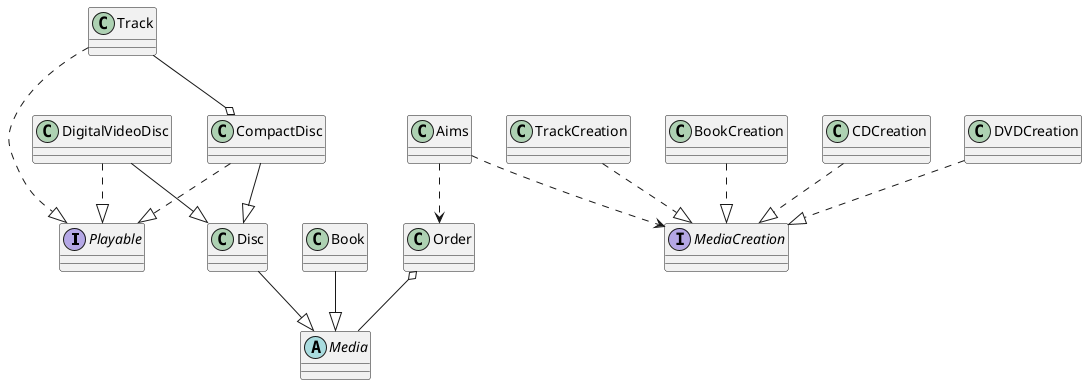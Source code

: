 @startuml

interface Playable
abstract class Media
interface MediaCreation

Aims ..> Order
Order o-- Media
Book --|> Media
Disc --|> Media
DigitalVideoDisc --|> Disc
CompactDisc --|> Disc
Track --o CompactDisc
Track ..|> Playable
DigitalVideoDisc ..|> Playable
CompactDisc ..|> Playable

TrackCreation ..|> MediaCreation
BookCreation ..|> MediaCreation
CDCreation ..|> MediaCreation
DVDCreation ..|> MediaCreation

Aims ..> MediaCreation
' Điều hay là aims dependency đến interface mới qtr cần vẽ thôi chứ dependency đến Book, CompactDisc các thứ k cần thể hiện

@enduml
